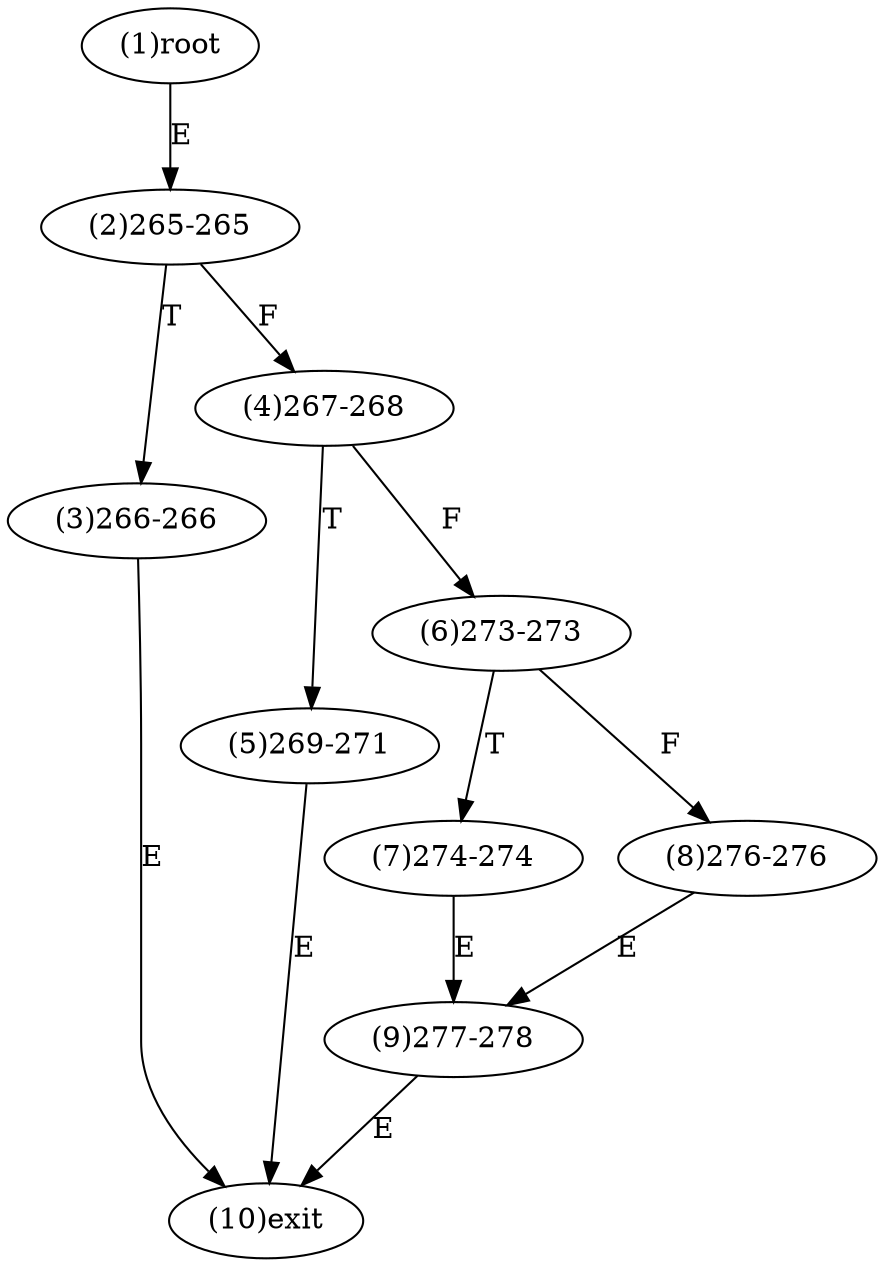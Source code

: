 digraph "" { 
1[ label="(1)root"];
2[ label="(2)265-265"];
3[ label="(3)266-266"];
4[ label="(4)267-268"];
5[ label="(5)269-271"];
6[ label="(6)273-273"];
7[ label="(7)274-274"];
8[ label="(8)276-276"];
9[ label="(9)277-278"];
10[ label="(10)exit"];
1->2[ label="E"];
2->4[ label="F"];
2->3[ label="T"];
3->10[ label="E"];
4->6[ label="F"];
4->5[ label="T"];
5->10[ label="E"];
6->8[ label="F"];
6->7[ label="T"];
7->9[ label="E"];
8->9[ label="E"];
9->10[ label="E"];
}